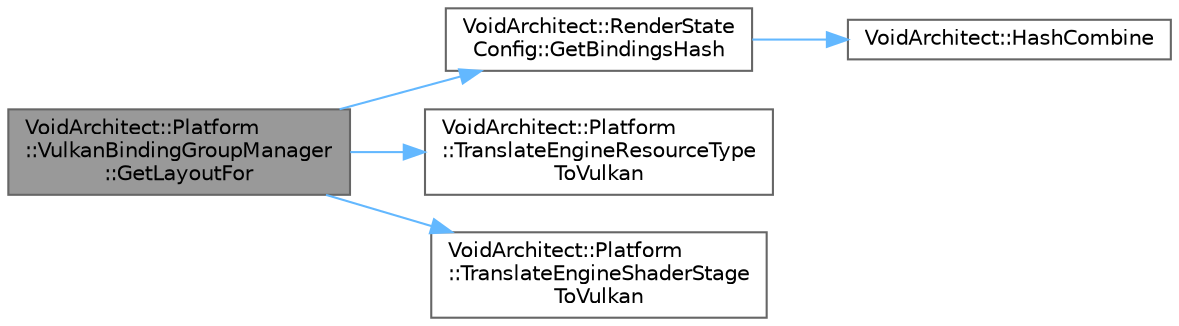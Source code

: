 digraph "VoidArchitect::Platform::VulkanBindingGroupManager::GetLayoutFor"
{
 // LATEX_PDF_SIZE
  bgcolor="transparent";
  edge [fontname=Helvetica,fontsize=10,labelfontname=Helvetica,labelfontsize=10];
  node [fontname=Helvetica,fontsize=10,shape=box,height=0.2,width=0.4];
  rankdir="LR";
  Node1 [id="Node000001",label="VoidArchitect::Platform\l::VulkanBindingGroupManager\l::GetLayoutFor",height=0.2,width=0.4,color="gray40", fillcolor="grey60", style="filled", fontcolor="black",tooltip=" "];
  Node1 -> Node2 [id="edge1_Node000001_Node000002",color="steelblue1",style="solid",tooltip=" "];
  Node2 [id="Node000002",label="VoidArchitect::RenderState\lConfig::GetBindingsHash",height=0.2,width=0.4,color="grey40", fillcolor="white", style="filled",URL="$struct_void_architect_1_1_render_state_config.html#a30d2e0542982559dc3ecbb4b0ac20004",tooltip=" "];
  Node2 -> Node3 [id="edge2_Node000002_Node000003",color="steelblue1",style="solid",tooltip=" "];
  Node3 [id="Node000003",label="VoidArchitect::HashCombine",height=0.2,width=0.4,color="grey40", fillcolor="white", style="filled",URL="$namespace_void_architect.html#a27c14fc0d34c50c40b534ce66831d5cb",tooltip=" "];
  Node1 -> Node4 [id="edge3_Node000001_Node000004",color="steelblue1",style="solid",tooltip=" "];
  Node4 [id="Node000004",label="VoidArchitect::Platform\l::TranslateEngineResourceType\lToVulkan",height=0.2,width=0.4,color="grey40", fillcolor="white", style="filled",URL="$namespace_void_architect_1_1_platform.html#a0bf5e5ee1a29124fda8571efbfabf897",tooltip=" "];
  Node1 -> Node5 [id="edge4_Node000001_Node000005",color="steelblue1",style="solid",tooltip=" "];
  Node5 [id="Node000005",label="VoidArchitect::Platform\l::TranslateEngineShaderStage\lToVulkan",height=0.2,width=0.4,color="grey40", fillcolor="white", style="filled",URL="$namespace_void_architect_1_1_platform.html#aa2f71b78cd84660d6a865557a86d99f0",tooltip=" "];
}
